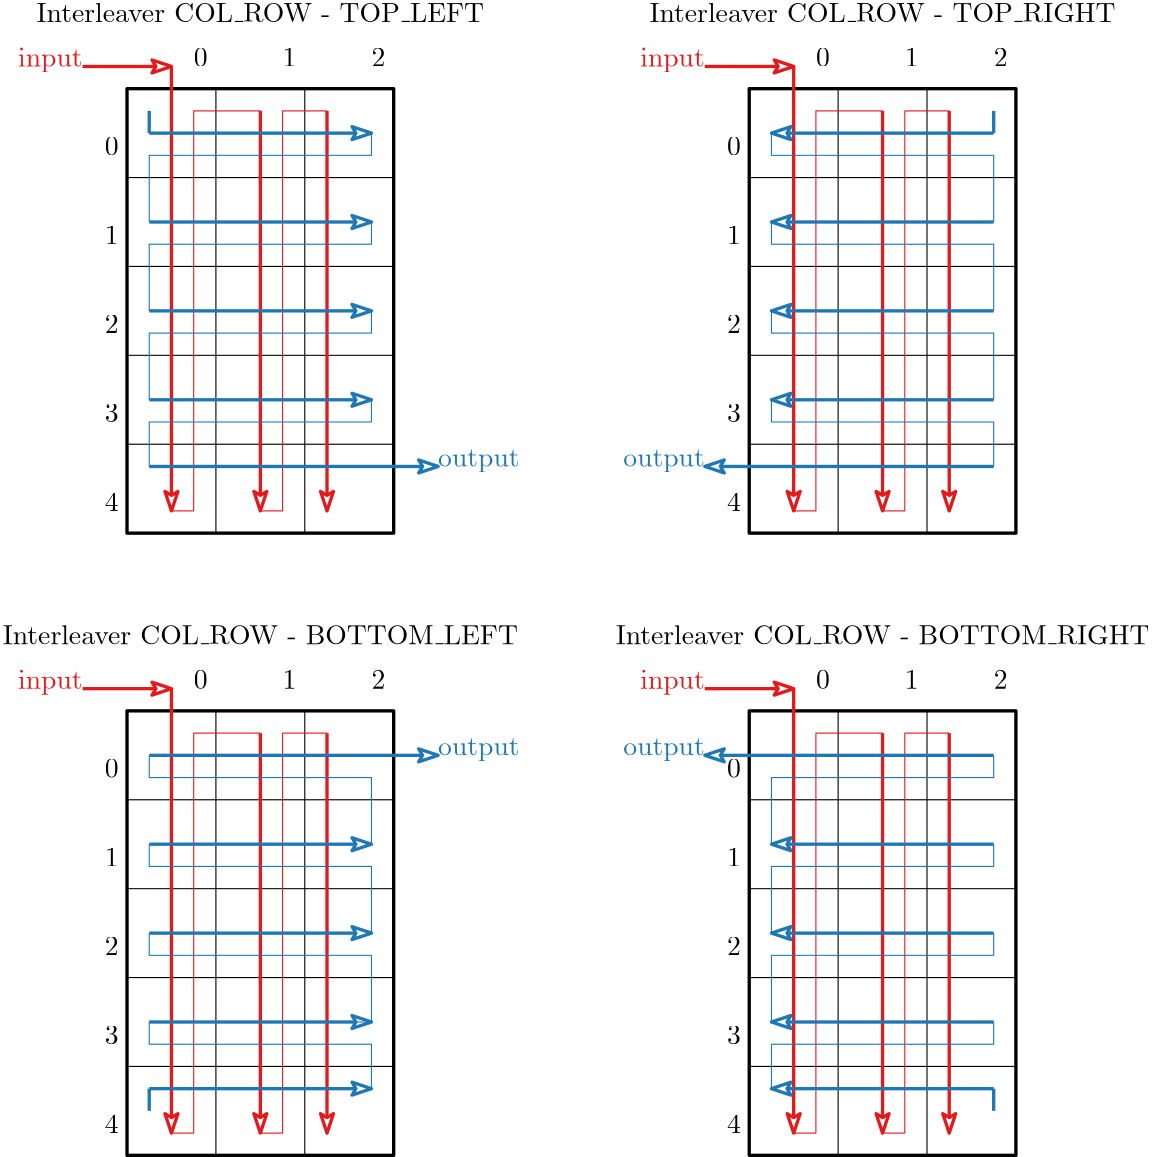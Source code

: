 <?xml version="1.0"?>
<!DOCTYPE ipe SYSTEM "ipe.dtd">
<ipe version="70206" creator="Ipe 7.2.7">
<info created="D:20181109164706" modified="D:20181114104126"/>
<ipestyle name="basic">
<symbol name="arrow/arc(spx)">
<path stroke="sym-stroke" fill="sym-stroke" pen="sym-pen">
0 0 m
-1 0.333 l
-1 -0.333 l
h
</path>
</symbol>
<symbol name="arrow/farc(spx)">
<path stroke="sym-stroke" fill="white" pen="sym-pen">
0 0 m
-1 0.333 l
-1 -0.333 l
h
</path>
</symbol>
<symbol name="arrow/ptarc(spx)">
<path stroke="sym-stroke" fill="sym-stroke" pen="sym-pen">
0 0 m
-1 0.333 l
-0.8 0 l
-1 -0.333 l
h
</path>
</symbol>
<symbol name="arrow/fptarc(spx)">
<path stroke="sym-stroke" fill="white" pen="sym-pen">
0 0 m
-1 0.333 l
-0.8 0 l
-1 -0.333 l
h
</path>
</symbol>
<symbol name="mark/circle(sx)" transformations="translations">
<path fill="sym-stroke">
0.6 0 0 0.6 0 0 e
0.4 0 0 0.4 0 0 e
</path>
</symbol>
<symbol name="mark/disk(sx)" transformations="translations">
<path fill="sym-stroke">
0.6 0 0 0.6 0 0 e
</path>
</symbol>
<symbol name="mark/fdisk(sfx)" transformations="translations">
<group>
<path fill="sym-fill">
0.5 0 0 0.5 0 0 e
</path>
<path fill="sym-stroke" fillrule="eofill">
0.6 0 0 0.6 0 0 e
0.4 0 0 0.4 0 0 e
</path>
</group>
</symbol>
<symbol name="mark/box(sx)" transformations="translations">
<path fill="sym-stroke" fillrule="eofill">
-0.6 -0.6 m
0.6 -0.6 l
0.6 0.6 l
-0.6 0.6 l
h
-0.4 -0.4 m
0.4 -0.4 l
0.4 0.4 l
-0.4 0.4 l
h
</path>
</symbol>
<symbol name="mark/square(sx)" transformations="translations">
<path fill="sym-stroke">
-0.6 -0.6 m
0.6 -0.6 l
0.6 0.6 l
-0.6 0.6 l
h
</path>
</symbol>
<symbol name="mark/fsquare(sfx)" transformations="translations">
<group>
<path fill="sym-fill">
-0.5 -0.5 m
0.5 -0.5 l
0.5 0.5 l
-0.5 0.5 l
h
</path>
<path fill="sym-stroke" fillrule="eofill">
-0.6 -0.6 m
0.6 -0.6 l
0.6 0.6 l
-0.6 0.6 l
h
-0.4 -0.4 m
0.4 -0.4 l
0.4 0.4 l
-0.4 0.4 l
h
</path>
</group>
</symbol>
<symbol name="mark/cross(sx)" transformations="translations">
<group>
<path fill="sym-stroke">
-0.43 -0.57 m
0.57 0.43 l
0.43 0.57 l
-0.57 -0.43 l
h
</path>
<path fill="sym-stroke">
-0.43 0.57 m
0.57 -0.43 l
0.43 -0.57 l
-0.57 0.43 l
h
</path>
</group>
</symbol>
<symbol name="arrow/fnormal(spx)">
<path stroke="sym-stroke" fill="white" pen="sym-pen">
0 0 m
-1 0.333 l
-1 -0.333 l
h
</path>
</symbol>
<symbol name="arrow/pointed(spx)">
<path stroke="sym-stroke" fill="sym-stroke" pen="sym-pen">
0 0 m
-1 0.333 l
-0.8 0 l
-1 -0.333 l
h
</path>
</symbol>
<symbol name="arrow/fpointed(spx)">
<path stroke="sym-stroke" fill="white" pen="sym-pen">
0 0 m
-1 0.333 l
-0.8 0 l
-1 -0.333 l
h
</path>
</symbol>
<symbol name="arrow/linear(spx)">
<path stroke="sym-stroke" pen="sym-pen">
-1 0.333 m
0 0 l
-1 -0.333 l
</path>
</symbol>
<symbol name="arrow/fdouble(spx)">
<path stroke="sym-stroke" fill="white" pen="sym-pen">
0 0 m
-1 0.333 l
-1 -0.333 l
h
-1 0 m
-2 0.333 l
-2 -0.333 l
h
</path>
</symbol>
<symbol name="arrow/double(spx)">
<path stroke="sym-stroke" fill="sym-stroke" pen="sym-pen">
0 0 m
-1 0.333 l
-1 -0.333 l
h
-1 0 m
-2 0.333 l
-2 -0.333 l
h
</path>
</symbol>
<pen name="heavier" value="0.8"/>
<pen name="fat" value="1.2"/>
<pen name="ultrafat" value="2"/>
<symbolsize name="large" value="5"/>
<symbolsize name="small" value="2"/>
<symbolsize name="tiny" value="1.1"/>
<arrowsize name="large" value="10"/>
<arrowsize name="small" value="5"/>
<arrowsize name="tiny" value="3"/>
<color name="red" value="1 0 0"/>
<color name="green" value="0 1 0"/>
<color name="blue" value="0 0 1"/>
<color name="yellow" value="1 1 0"/>
<color name="orange" value="1 0.647 0"/>
<color name="gold" value="1 0.843 0"/>
<color name="purple" value="0.627 0.125 0.941"/>
<color name="gray" value="0.745"/>
<color name="brown" value="0.647 0.165 0.165"/>
<color name="navy" value="0 0 0.502"/>
<color name="pink" value="1 0.753 0.796"/>
<color name="seagreen" value="0.18 0.545 0.341"/>
<color name="turquoise" value="0.251 0.878 0.816"/>
<color name="violet" value="0.933 0.51 0.933"/>
<color name="darkblue" value="0 0 0.545"/>
<color name="darkcyan" value="0 0.545 0.545"/>
<color name="darkgray" value="0.663"/>
<color name="darkgreen" value="0 0.392 0"/>
<color name="darkmagenta" value="0.545 0 0.545"/>
<color name="darkorange" value="1 0.549 0"/>
<color name="darkred" value="0.545 0 0"/>
<color name="lightblue" value="0.678 0.847 0.902"/>
<color name="lightcyan" value="0.878 1 1"/>
<color name="lightgray" value="0.827"/>
<color name="lightgreen" value="0.565 0.933 0.565"/>
<color name="lightyellow" value="1 1 0.878"/>
<dashstyle name="dashed" value="[4] 0"/>
<dashstyle name="dotted" value="[1 3] 0"/>
<dashstyle name="dash dotted" value="[4 2 1 2] 0"/>
<dashstyle name="dash dot dotted" value="[4 2 1 2 1 2] 0"/>
<textsize name="large" value="\large"/>
<textsize name="Large" value="\Large"/>
<textsize name="LARGE" value="\LARGE"/>
<textsize name="huge" value="\huge"/>
<textsize name="Huge" value="\Huge"/>
<textsize name="small" value="\small"/>
<textsize name="footnote" value="\footnotesize"/>
<textsize name="tiny" value="\tiny"/>
<textstyle name="center" begin="\begin{center}" end="\end{center}"/>
<textstyle name="itemize" begin="\begin{itemize}" end="\end{itemize}"/>
<textstyle name="item" begin="\begin{itemize}\item{}" end="\end{itemize}"/>
<gridsize name="4 pts" value="4"/>
<gridsize name="8 pts (~3 mm)" value="8"/>
<gridsize name="16 pts (~6 mm)" value="16"/>
<gridsize name="32 pts (~12 mm)" value="32"/>
<gridsize name="10 pts (~3.5 mm)" value="10"/>
<gridsize name="20 pts (~7 mm)" value="20"/>
<gridsize name="14 pts (~5 mm)" value="14"/>
<gridsize name="28 pts (~10 mm)" value="28"/>
<gridsize name="56 pts (~20 mm)" value="56"/>
<anglesize name="90 deg" value="90"/>
<anglesize name="60 deg" value="60"/>
<anglesize name="45 deg" value="45"/>
<anglesize name="30 deg" value="30"/>
<anglesize name="22.5 deg" value="22.5"/>
<opacity name="10%" value="0.1"/>
<opacity name="30%" value="0.3"/>
<opacity name="50%" value="0.5"/>
<opacity name="75%" value="0.75"/>
<tiling name="falling" angle="-60" step="4" width="1"/>
<tiling name="rising" angle="30" step="4" width="1"/>
</ipestyle>
<ipestyle name="my_stylesheet">
<symbol name="arrow/arc(spx)">
<path stroke="sym-stroke" fill="sym-stroke" pen="sym-pen">
0 0 m
-1 0.333 l
-1 -0.333 l
h
</path>
</symbol>
<symbol name="arrow/farc(spx)">
<path stroke="sym-stroke" fill="white" pen="sym-pen">
0 0 m
-1 0.333 l
-1 -0.333 l
h
</path>
</symbol>
<symbol name="arrow/ptarc(spx)">
<path stroke="sym-stroke" fill="sym-stroke" pen="sym-pen">
0 0 m
-1 0.333 l
-0.8 0 l
-1 -0.333 l
h
</path>
</symbol>
<symbol name="arrow/fptarc(spx)">
<path stroke="sym-stroke" fill="white" pen="sym-pen">
0 0 m
-1 0.333 l
-0.8 0 l
-1 -0.333 l
h
</path>
</symbol>
<symbol name="mark/circle(sx)" transformations="translations">
<path fill="sym-stroke">
0.6 0 0 0.6 0 0 e
0.4 0 0 0.4 0 0 e
</path>
</symbol>
<symbol name="mark/disk(sx)" transformations="translations">
<path fill="sym-stroke">
0.6 0 0 0.6 0 0 e
</path>
</symbol>
<symbol name="mark/fdisk(sfx)" transformations="translations">
<group>
<path fill="sym-fill">
0.5 0 0 0.5 0 0 e
</path>
<path fill="sym-stroke" fillrule="eofill">
0.6 0 0 0.6 0 0 e
0.4 0 0 0.4 0 0 e
</path>
</group>
</symbol>
<symbol name="mark/box(sx)" transformations="translations">
<path fill="sym-stroke" fillrule="eofill">
-0.6 -0.6 m
0.6 -0.6 l
0.6 0.6 l
-0.6 0.6 l
h
-0.4 -0.4 m
0.4 -0.4 l
0.4 0.4 l
-0.4 0.4 l
h
</path>
</symbol>
<symbol name="mark/square(sx)" transformations="translations">
<path fill="sym-stroke">
-0.6 -0.6 m
0.6 -0.6 l
0.6 0.6 l
-0.6 0.6 l
h
</path>
</symbol>
<symbol name="mark/fsquare(sfx)" transformations="translations">
<group>
<path fill="sym-fill">
-0.5 -0.5 m
0.5 -0.5 l
0.5 0.5 l
-0.5 0.5 l
h
</path>
<path fill="sym-stroke" fillrule="eofill">
-0.6 -0.6 m
0.6 -0.6 l
0.6 0.6 l
-0.6 0.6 l
h
-0.4 -0.4 m
0.4 -0.4 l
0.4 0.4 l
-0.4 0.4 l
h
</path>
</group>
</symbol>
<symbol name="mark/cross(sx)" transformations="translations">
<group>
<path fill="sym-stroke">
-0.43 -0.57 m
0.57 0.43 l
0.43 0.57 l
-0.57 -0.43 l
h
</path>
<path fill="sym-stroke">
-0.43 0.57 m
0.57 -0.43 l
0.43 -0.57 l
-0.57 0.43 l
h
</path>
</group>
</symbol>
<symbol name="arrow/fnormal(spx)">
<path stroke="sym-stroke" fill="white" pen="sym-pen">
0 0 m
-1 0.333 l
-1 -0.333 l
h
</path>
</symbol>
<symbol name="arrow/pointed(spx)">
<path stroke="sym-stroke" fill="sym-stroke" pen="sym-pen">
0 0 m
-1 0.333 l
-0.8 0 l
-1 -0.333 l
h
</path>
</symbol>
<symbol name="arrow/fpointed(spx)">
<path stroke="sym-stroke" fill="white" pen="sym-pen">
0 0 m
-1 0.333 l
-0.8 0 l
-1 -0.333 l
h
</path>
</symbol>
<symbol name="arrow/linear(spx)">
<path stroke="sym-stroke" pen="sym-pen">
-1 0.333 m
0 0 l
-1 -0.333 l
</path>
</symbol>
<symbol name="arrow/fdouble(spx)">
<path stroke="sym-stroke" fill="white" pen="sym-pen">
0 0 m
-1 0.333 l
-1 -0.333 l
h
-1 0 m
-2 0.333 l
-2 -0.333 l
h
</path>
</symbol>
<symbol name="arrow/double(spx)">
<path stroke="sym-stroke" fill="sym-stroke" pen="sym-pen">
0 0 m
-1 0.333 l
-1 -0.333 l
h
-1 0 m
-2 0.333 l
-2 -0.333 l
h
</path>
</symbol>
<pen name="heavier" value="0.8"/>
<pen name="fat" value="1.2"/>
<pen name="ultrafat" value="2"/>
<symbolsize name="large" value="5"/>
<symbolsize name="small" value="2"/>
<symbolsize name="tiny" value="1.1"/>
<arrowsize name="large" value="10"/>
<arrowsize name="small" value="5"/>
<arrowsize name="tiny" value="3"/>
<color name="red" value="1 0 0"/>
<color name="green" value="0 1 0"/>
<color name="blue" value="0 0 1"/>
<color name="yellow" value="1 1 0"/>
<color name="orange" value="1 0.647 0"/>
<color name="gold" value="1 0.843 0"/>
<color name="purple" value="0.627 0.125 0.941"/>
<color name="gray" value="0.745"/>
<color name="brown" value="0.647 0.165 0.165"/>
<color name="navy" value="0 0 0.502"/>
<color name="pink" value="1 0.753 0.796"/>
<color name="seagreen" value="0.18 0.545 0.341"/>
<color name="turquoise" value="0.251 0.878 0.816"/>
<color name="violet" value="0.933 0.51 0.933"/>
<color name="darkblue" value="0 0 0.545"/>
<color name="darkcyan" value="0 0.545 0.545"/>
<color name="darkgray" value="0.663"/>
<color name="darkgreen" value="0 0.392 0"/>
<color name="darkmagenta" value="0.545 0 0.545"/>
<color name="darkorange" value="1 0.549 0"/>
<color name="darkred" value="0.545 0 0"/>
<color name="lightblue" value="0.678 0.847 0.902"/>
<color name="lightcyan" value="0.878 1 1"/>
<color name="lightgray" value="0.827"/>
<color name="lightgreen" value="0.565 0.933 0.565"/>
<color name="lightyellow" value="1 1 0.878"/>
<color name="csn_p1_blue1" value="0.122 0.47 0.706"/>
<color name="csn_p2_blue2" value="0.651 0.808 0.89"/>
<color name="csn_p4_green1" value="0.698 0.874 0.541"/>
<color name="csn_p3_green2" value="0.2 0.628 0.173"/>
<color name="csn_p6_red1" value="0.984 0.604 0.6"/>
<color name="csn_p5_red2" value="0.89 0.102 0.11"/>
<color name="csn_p8_orange1" value="0.992 0.749 0.435"/>
<color name="csn_p7_orange2" value="1 0.5 0"/>
<color name="csn_p10_violet1" value="0.792 0.698 0.839"/>
<color name="csn_p9_violet2" value="0.416 0.239 0.604"/>
<color name="csn_p12_yellow" value="1 1 0.6"/>
<color name="csn_p11_brown" value="0.694 0.349 0.157"/>
<dashstyle name="dashed" value="[4] 0"/>
<dashstyle name="dotted" value="[1 3] 0"/>
<dashstyle name="dash dotted" value="[4 2 1 2] 0"/>
<dashstyle name="dash dot dotted" value="[4 2 1 2 1 2] 0"/>
<textsize name="large" value="\large"/>
<textsize name="Large" value="\Large"/>
<textsize name="LARGE" value="\LARGE"/>
<textsize name="huge" value="\huge"/>
<textsize name="Huge" value="\Huge"/>
<textsize name="small" value="\small"/>
<textsize name="footnote" value="\footnotesize"/>
<textsize name="tiny" value="\tiny"/>
<textstyle name="center" begin="\begin{center}" end="\end{center}"/>
<textstyle name="itemize" begin="\begin{itemize}" end="\end{itemize}"/>
<textstyle name="item" begin="\begin{itemize}\item{}" end="\end{itemize}"/>
<gridsize name="4 pts" value="4"/>
<gridsize name="8 pts (~3 mm)" value="8"/>
<gridsize name="16 pts (~6 mm)" value="16"/>
<gridsize name="32 pts (~12 mm)" value="32"/>
<gridsize name="10 pts (~3.5 mm)" value="10"/>
<gridsize name="20 pts (~7 mm)" value="20"/>
<gridsize name="14 pts (~5 mm)" value="14"/>
<gridsize name="28 pts (~10 mm)" value="28"/>
<gridsize name="56 pts (~20 mm)" value="56"/>
<anglesize name="90 deg" value="90"/>
<anglesize name="60 deg" value="60"/>
<anglesize name="45 deg" value="45"/>
<anglesize name="30 deg" value="30"/>
<anglesize name="22.5 deg" value="22.5"/>
<opacity name="10%" value="0.1"/>
<opacity name="30%" value="0.3"/>
<opacity name="50%" value="0.5"/>
<opacity name="75%" value="0.75"/>
<tiling name="falling" angle="-60" step="4" width="1"/>
<tiling name="rising" angle="30" step="4" width="1"/>
</ipestyle>
<page>
<layer name="alpha"/>
<view layers="alpha" active="alpha"/>
<path layer="alpha" matrix="1 0 0 1 32 0" stroke="black" pen="fat">
64 768 m
64 608 l
160 608 l
160 768 l
h
</path>
<text matrix="1 0 0 1 48 -24" transformations="translations" pos="96 816" stroke="black" type="label" width="161.096" height="6.918" depth="0" halign="center" valign="baseline">Interleaver COL\_ROW - TOP\_LEFT</text>
<path stroke="black">
128 768 m
128 608 l
128 608 l
</path>
<path stroke="black">
160 768 m
160 608 l
</path>
<path stroke="black">
96 736 m
192 736 l
192 736 l
</path>
<path stroke="black">
96 704 m
192 704 l
</path>
<path stroke="black">
96 672 m
192 672 l
</path>
<path stroke="black">
96 640 m
192 640 l
</path>
<text matrix="1 0 0 1 8 0" transformations="translations" pos="112 776" stroke="black" type="label" width="4.981" height="6.42" depth="0" valign="baseline">0</text>
<text matrix="1 0 0 1 40 0" transformations="translations" pos="112 776" stroke="black" type="label" width="4.981" height="6.42" depth="0" valign="baseline">1</text>
<text matrix="1 0 0 1 72 0" transformations="translations" pos="112 776" stroke="black" type="label" width="4.981" height="6.42" depth="0" valign="baseline">2</text>
<text matrix="1 0 0 1 -24 -64" transformations="translations" pos="112 776" stroke="black" type="label" width="4.981" height="6.42" depth="0" valign="baseline">1</text>
<text matrix="1 0 0 1 -24 -32" transformations="translations" pos="112 776" stroke="black" type="label" width="4.981" height="6.42" depth="0" valign="baseline">0</text>
<text matrix="1 0 0 1 -24 -128" transformations="translations" pos="112 776" stroke="black" type="label" width="4.981" height="6.42" depth="0" valign="baseline">3</text>
<text matrix="1 0 0 1 -24 -160" transformations="translations" pos="112 776" stroke="black" type="label" width="4.981" height="6.42" depth="0" valign="baseline">4</text>
<text matrix="1 0 0 1 -24 -96" transformations="translations" pos="112 776" stroke="black" type="label" width="4.981" height="6.42" depth="0" valign="baseline">2</text>
<path stroke="csn_p5_red2" pen="fat" arrow="fptarc/normal">
112 776 m
112 616 l
</path>
<path stroke="csn_p5_red2" pen="fat" arrow="fptarc/normal">
144 760 m
144 616 l
</path>
<path matrix="1 0 0 1 -8 0" stroke="csn_p5_red2" pen="fat" arrow="fptarc/normal">
176 760 m
176 616 l
</path>
<path stroke="csn_p5_red2" pen="fat" arrow="fptarc/normal">
80 776 m
112 776 l
</path>
<path stroke="csn_p5_red2">
112 616 m
120 616 l
120 760 l
144 760 l
</path>
<path stroke="csn_p5_red2">
144 616 m
152 616 l
152 760 l
168 760 l
</path>
<text matrix="1 0 0 1 40 0" transformations="translations" pos="40 776" stroke="csn_p5_red2" type="label" width="23.246" height="6.661" depth="1.93" halign="right" valign="baseline">input</text>
<path stroke="csn_p1_blue1" pen="fat" arrow="fptarc/normal">
104 752 m
184 752 l
</path>
<path stroke="csn_p1_blue1" pen="fat" arrow="fptarc/normal">
104 720 m
184 720 l
</path>
<path stroke="csn_p1_blue1" pen="fat" arrow="fptarc/normal">
104 688 m
184 688 l
</path>
<path stroke="csn_p1_blue1" pen="fat" arrow="fptarc/normal">
104 656 m
184 656 l
</path>
<path stroke="csn_p1_blue1" pen="fat" arrow="fptarc/normal">
104 632 m
208 632 l
</path>
<path stroke="csn_p1_blue1">
184 752 m
184 744 l
104 744 l
104 720 l
</path>
<path stroke="csn_p1_blue1">
184 720 m
184 712 l
104 712 l
104 688 l
</path>
<path stroke="csn_p1_blue1">
184 688 m
184 680 l
104 680 l
104 656 l
</path>
<path stroke="csn_p1_blue1">
184 656 m
184 648 l
104 648 l
104 632 l
</path>
<text matrix="1 0 0 1 0 8" transformations="translations" pos="208 624" stroke="csn_p1_blue1" type="label" width="29.335" height="6.135" depth="1.93" valign="baseline">output</text>
<path matrix="1 0 0 1 256 0" stroke="black" pen="fat">
64 768 m
64 608 l
160 608 l
160 768 l
h
</path>
<text matrix="1 0 0 1 272 -24" transformations="translations" pos="96 816" stroke="black" type="label" width="167.807" height="6.918" depth="0" halign="center" valign="baseline">Interleaver COL\_ROW - TOP\_RIGHT</text>
<path matrix="1 0 0 1 224 0" stroke="black">
128 768 m
128 608 l
128 608 l
</path>
<path matrix="1 0 0 1 224 0" stroke="black">
160 768 m
160 608 l
</path>
<path matrix="1 0 0 1 224 0" stroke="black">
96 736 m
192 736 l
192 736 l
</path>
<path matrix="1 0 0 1 224 0" stroke="black">
96 704 m
192 704 l
</path>
<path matrix="1 0 0 1 224 0" stroke="black">
96 672 m
192 672 l
</path>
<path matrix="1 0 0 1 224 0" stroke="black">
96 640 m
192 640 l
</path>
<text matrix="1 0 0 1 232 0" transformations="translations" pos="112 776" stroke="black" type="label" width="4.981" height="6.42" depth="0" valign="baseline">0</text>
<text matrix="1 0 0 1 264 0" transformations="translations" pos="112 776" stroke="black" type="label" width="4.981" height="6.42" depth="0" valign="baseline">1</text>
<text matrix="1 0 0 1 296 0" transformations="translations" pos="112 776" stroke="black" type="label" width="4.981" height="6.42" depth="0" valign="baseline">2</text>
<text matrix="1 0 0 1 200 -64" transformations="translations" pos="112 776" stroke="black" type="label" width="4.981" height="6.42" depth="0" valign="baseline">1</text>
<text matrix="1 0 0 1 200 -32" transformations="translations" pos="112 776" stroke="black" type="label" width="4.981" height="6.42" depth="0" valign="baseline">0</text>
<text matrix="1 0 0 1 200 -128" transformations="translations" pos="112 776" stroke="black" type="label" width="4.981" height="6.42" depth="0" valign="baseline">3</text>
<text matrix="1 0 0 1 200 -160" transformations="translations" pos="112 776" stroke="black" type="label" width="4.981" height="6.42" depth="0" valign="baseline">4</text>
<text matrix="1 0 0 1 200 -96" transformations="translations" pos="112 776" stroke="black" type="label" width="4.981" height="6.42" depth="0" valign="baseline">2</text>
<path matrix="1 0 0 1 224 0" stroke="csn_p5_red2" pen="fat" arrow="fptarc/normal">
112 776 m
112 616 l
</path>
<path matrix="1 0 0 1 224 0" stroke="csn_p5_red2" pen="fat" arrow="fptarc/normal">
144 760 m
144 616 l
</path>
<path matrix="1 0 0 1 216 0" stroke="csn_p5_red2" pen="fat" arrow="fptarc/normal">
176 760 m
176 616 l
</path>
<path matrix="1 0 0 1 224 0" stroke="csn_p5_red2" pen="fat" arrow="fptarc/normal">
80 776 m
112 776 l
</path>
<path matrix="1 0 0 1 224 0" stroke="csn_p5_red2">
112 616 m
120 616 l
120 760 l
144 760 l
</path>
<path matrix="1 0 0 1 224 0" stroke="csn_p5_red2">
144 616 m
152 616 l
152 760 l
168 760 l
</path>
<text matrix="1 0 0 1 264 0" transformations="translations" pos="40 776" stroke="csn_p5_red2" type="label" width="23.246" height="6.661" depth="1.93" halign="right" valign="baseline">input</text>
<path matrix="1 0 0 1 224 0" stroke="csn_p1_blue1" pen="fat" rarrow="fptarc/normal">
104 752 m
184 752 l
</path>
<path matrix="1 0 0 1 224 0" stroke="csn_p1_blue1" pen="fat" rarrow="fptarc/normal">
104 720 m
184 720 l
</path>
<path matrix="1 0 0 1 224 0" stroke="csn_p1_blue1" pen="fat" rarrow="fptarc/normal">
104 688 m
184 688 l
</path>
<path matrix="1 0 0 1 224 0" stroke="csn_p1_blue1" pen="fat" rarrow="fptarc/normal">
104 656 m
184 656 l
</path>
<path matrix="1 0 0 1 200 0" stroke="csn_p1_blue1" pen="fat" rarrow="fptarc/normal">
104 632 m
208 632 l
</path>
<text matrix="1 0 0 1 96 8" transformations="translations" pos="208 624" stroke="csn_p1_blue1" type="label" width="29.335" height="6.135" depth="1.93" halign="right" valign="baseline">output</text>
<path stroke="csn_p1_blue1">
328 752 m
328 744 l
408 744 l
408 720 l
</path>
<path stroke="csn_p1_blue1">
328 720 m
328 712 l
408 712 l
408 688 l
</path>
<path stroke="csn_p1_blue1">
328 688 m
328 680 l
408 680 l
408 656 l
</path>
<path stroke="csn_p1_blue1">
328 656 m
328 648 l
408 648 l
408 632 l
</path>
<path matrix="1 0 0 1 32 -224" stroke="black" pen="fat">
64 768 m
64 608 l
160 608 l
160 768 l
h
</path>
<text matrix="1 0 0 1 48 -248" transformations="translations" pos="96 816" stroke="black" type="label" width="185.449" height="6.918" depth="0" halign="center" valign="baseline">Interleaver COL\_ROW - BOTTOM\_LEFT</text>
<path matrix="1 0 0 1 0 -224" stroke="black">
128 768 m
128 608 l
128 608 l
</path>
<path matrix="1 0 0 1 0 -224" stroke="black">
160 768 m
160 608 l
</path>
<path matrix="1 0 0 1 0 -224" stroke="black">
96 736 m
192 736 l
192 736 l
</path>
<path matrix="1 0 0 1 0 -224" stroke="black">
96 704 m
192 704 l
</path>
<path matrix="1 0 0 1 0 -224" stroke="black">
96 672 m
192 672 l
</path>
<path matrix="1 0 0 1 0 -224" stroke="black">
96 640 m
192 640 l
</path>
<text matrix="1 0 0 1 8 -224" transformations="translations" pos="112 776" stroke="black" type="label" width="4.981" height="6.42" depth="0" valign="baseline">0</text>
<text matrix="1 0 0 1 40 -224" transformations="translations" pos="112 776" stroke="black" type="label" width="4.981" height="6.42" depth="0" valign="baseline">1</text>
<text matrix="1 0 0 1 72 -224" transformations="translations" pos="112 776" stroke="black" type="label" width="4.981" height="6.42" depth="0" valign="baseline">2</text>
<text matrix="1 0 0 1 -24 -288" transformations="translations" pos="112 776" stroke="black" type="label" width="4.981" height="6.42" depth="0" valign="baseline">1</text>
<text matrix="1 0 0 1 -24 -256" transformations="translations" pos="112 776" stroke="black" type="label" width="4.981" height="6.42" depth="0" valign="baseline">0</text>
<text matrix="1 0 0 1 -24 -352" transformations="translations" pos="112 776" stroke="black" type="label" width="4.981" height="6.42" depth="0" valign="baseline">3</text>
<text matrix="1 0 0 1 -24 -384" transformations="translations" pos="112 776" stroke="black" type="label" width="4.981" height="6.42" depth="0" valign="baseline">4</text>
<text matrix="1 0 0 1 -24 -320" transformations="translations" pos="112 776" stroke="black" type="label" width="4.981" height="6.42" depth="0" valign="baseline">2</text>
<path matrix="1 0 0 1 0 -224" stroke="csn_p5_red2" pen="fat" arrow="fptarc/normal">
112 776 m
112 616 l
</path>
<path matrix="1 0 0 1 0 -224" stroke="csn_p5_red2" pen="fat" arrow="fptarc/normal">
144 760 m
144 616 l
</path>
<path matrix="1 0 0 1 -8 -224" stroke="csn_p5_red2" pen="fat" arrow="fptarc/normal">
176 760 m
176 616 l
</path>
<path matrix="1 0 0 1 0 -224" stroke="csn_p5_red2" pen="fat" arrow="fptarc/normal">
80 776 m
112 776 l
</path>
<path matrix="1 0 0 1 0 -224" stroke="csn_p5_red2">
112 616 m
120 616 l
120 760 l
144 760 l
</path>
<path matrix="1 0 0 1 0 -224" stroke="csn_p5_red2">
144 616 m
152 616 l
152 760 l
168 760 l
</path>
<text matrix="1 0 0 1 40 -224" transformations="translations" pos="40 776" stroke="csn_p5_red2" type="label" width="23.246" height="6.661" depth="1.93" halign="right" valign="baseline">input</text>
<path matrix="1 0 0 1 0 -344" stroke="csn_p1_blue1" pen="fat" arrow="fptarc/normal">
104 752 m
184 752 l
</path>
<path matrix="1 0 0 1 0 -224" stroke="csn_p1_blue1" pen="fat" arrow="fptarc/normal">
104 720 m
184 720 l
</path>
<path matrix="1 0 0 1 0 -224" stroke="csn_p1_blue1" pen="fat" arrow="fptarc/normal">
104 688 m
184 688 l
</path>
<path matrix="1 0 0 1 0 -224" stroke="csn_p1_blue1" pen="fat" arrow="fptarc/normal">
104 656 m
184 656 l
</path>
<path matrix="1 0 0 1 0 -104" stroke="csn_p1_blue1" pen="fat" arrow="fptarc/normal">
104 632 m
208 632 l
</path>
<text matrix="1 0 0 1 0 -96" transformations="translations" pos="208 624" stroke="csn_p1_blue1" type="label" width="29.335" height="6.135" depth="1.93" valign="baseline">output</text>
<path matrix="1 0 0 1 256 -224" stroke="black" pen="fat">
64 768 m
64 608 l
160 608 l
160 768 l
h
</path>
<text matrix="1 0 0 1 272 -248" transformations="translations" pos="96 816" stroke="black" type="label" width="192.16" height="6.918" depth="0" halign="center" valign="baseline">Interleaver COL\_ROW - BOTTOM\_RIGHT</text>
<path matrix="1 0 0 1 224 -224" stroke="black">
128 768 m
128 608 l
128 608 l
</path>
<path matrix="1 0 0 1 224 -224" stroke="black">
160 768 m
160 608 l
</path>
<path matrix="1 0 0 1 224 -224" stroke="black">
96 736 m
192 736 l
192 736 l
</path>
<path matrix="1 0 0 1 224 -224" stroke="black">
96 704 m
192 704 l
</path>
<path matrix="1 0 0 1 224 -224" stroke="black">
96 672 m
192 672 l
</path>
<path matrix="1 0 0 1 224 -224" stroke="black">
96 640 m
192 640 l
</path>
<text matrix="1 0 0 1 232 -224" transformations="translations" pos="112 776" stroke="black" type="label" width="4.981" height="6.42" depth="0" valign="baseline">0</text>
<text matrix="1 0 0 1 264 -224" transformations="translations" pos="112 776" stroke="black" type="label" width="4.981" height="6.42" depth="0" valign="baseline">1</text>
<text matrix="1 0 0 1 296 -224" transformations="translations" pos="112 776" stroke="black" type="label" width="4.981" height="6.42" depth="0" valign="baseline">2</text>
<text matrix="1 0 0 1 200 -288" transformations="translations" pos="112 776" stroke="black" type="label" width="4.981" height="6.42" depth="0" valign="baseline">1</text>
<text matrix="1 0 0 1 200 -256" transformations="translations" pos="112 776" stroke="black" type="label" width="4.981" height="6.42" depth="0" valign="baseline">0</text>
<text matrix="1 0 0 1 200 -352" transformations="translations" pos="112 776" stroke="black" type="label" width="4.981" height="6.42" depth="0" valign="baseline">3</text>
<text matrix="1 0 0 1 200 -384" transformations="translations" pos="112 776" stroke="black" type="label" width="4.981" height="6.42" depth="0" valign="baseline">4</text>
<text matrix="1 0 0 1 200 -320" transformations="translations" pos="112 776" stroke="black" type="label" width="4.981" height="6.42" depth="0" valign="baseline">2</text>
<path matrix="1 0 0 1 224 -224" stroke="csn_p5_red2" pen="fat" arrow="fptarc/normal">
112 776 m
112 616 l
</path>
<path matrix="1 0 0 1 224 -224" stroke="csn_p5_red2" pen="fat" arrow="fptarc/normal">
144 760 m
144 616 l
</path>
<path matrix="1 0 0 1 216 -224" stroke="csn_p5_red2" pen="fat" arrow="fptarc/normal">
176 760 m
176 616 l
</path>
<path matrix="1 0 0 1 224 -224" stroke="csn_p5_red2" pen="fat" arrow="fptarc/normal">
80 776 m
112 776 l
</path>
<path matrix="1 0 0 1 224 -224" stroke="csn_p5_red2">
112 616 m
120 616 l
120 760 l
144 760 l
</path>
<path matrix="1 0 0 1 224 -224" stroke="csn_p5_red2">
144 616 m
152 616 l
152 760 l
168 760 l
</path>
<text matrix="1 0 0 1 264 -224" transformations="translations" pos="40 776" stroke="csn_p5_red2" type="label" width="23.246" height="6.661" depth="1.93" halign="right" valign="baseline">input</text>
<path matrix="1 0 0 1 224 -344" stroke="csn_p1_blue1" pen="fat" rarrow="fptarc/normal">
104 752 m
184 752 l
</path>
<path matrix="1 0 0 1 224 -224" stroke="csn_p1_blue1" pen="fat" rarrow="fptarc/normal">
104 720 m
184 720 l
</path>
<path matrix="1 0 0 1 224 -224" stroke="csn_p1_blue1" pen="fat" rarrow="fptarc/normal">
104 688 m
184 688 l
</path>
<path matrix="1 0 0 1 224 -224" stroke="csn_p1_blue1" pen="fat" rarrow="fptarc/normal">
104 656 m
184 656 l
</path>
<path matrix="1 0 0 1 200 -104" stroke="csn_p1_blue1" pen="fat" rarrow="fptarc/normal">
104 632 m
208 632 l
</path>
<text matrix="1 0 0 1 96 -96" transformations="translations" pos="208 624" stroke="csn_p1_blue1" type="label" width="29.335" height="6.135" depth="1.93" halign="right" valign="baseline">output</text>
<path stroke="csn_p1_blue1">
184 408 m
184 424 l
104 424 l
104 432 l
</path>
<path stroke="csn_p1_blue1">
104 432 m
184 432 l
184 456 l
104 456 l
104 464 l
</path>
<path stroke="csn_p1_blue1">
184 464 m
184 488 l
104 488 l
104 496 l
</path>
<path stroke="csn_p1_blue1">
184 496 m
184 520 l
104 520 l
104 528 l
</path>
<path stroke="csn_p1_blue1">
328 408 m
328 424 l
408 424 l
408 432 l
</path>
<path stroke="csn_p1_blue1">
328 432 m
328 456 l
408 456 l
408 464 l
</path>
<path stroke="csn_p1_blue1">
328 464 m
328 488 l
408 488 l
408 496 l
</path>
<path stroke="csn_p1_blue1">
328 496 m
328 520 l
408 520 l
408 528 l
</path>
<path stroke="csn_p1_blue1" pen="fat">
104 752 m
104 760 l
</path>
<path stroke="csn_p1_blue1" pen="fat">
408 752 m
408 760 l
</path>
<path stroke="csn_p1_blue1" pen="fat">
408 408 m
408 400 l
</path>
<path stroke="csn_p1_blue1" pen="fat">
104 408 m
104 400 l
</path>
</page>
</ipe>
